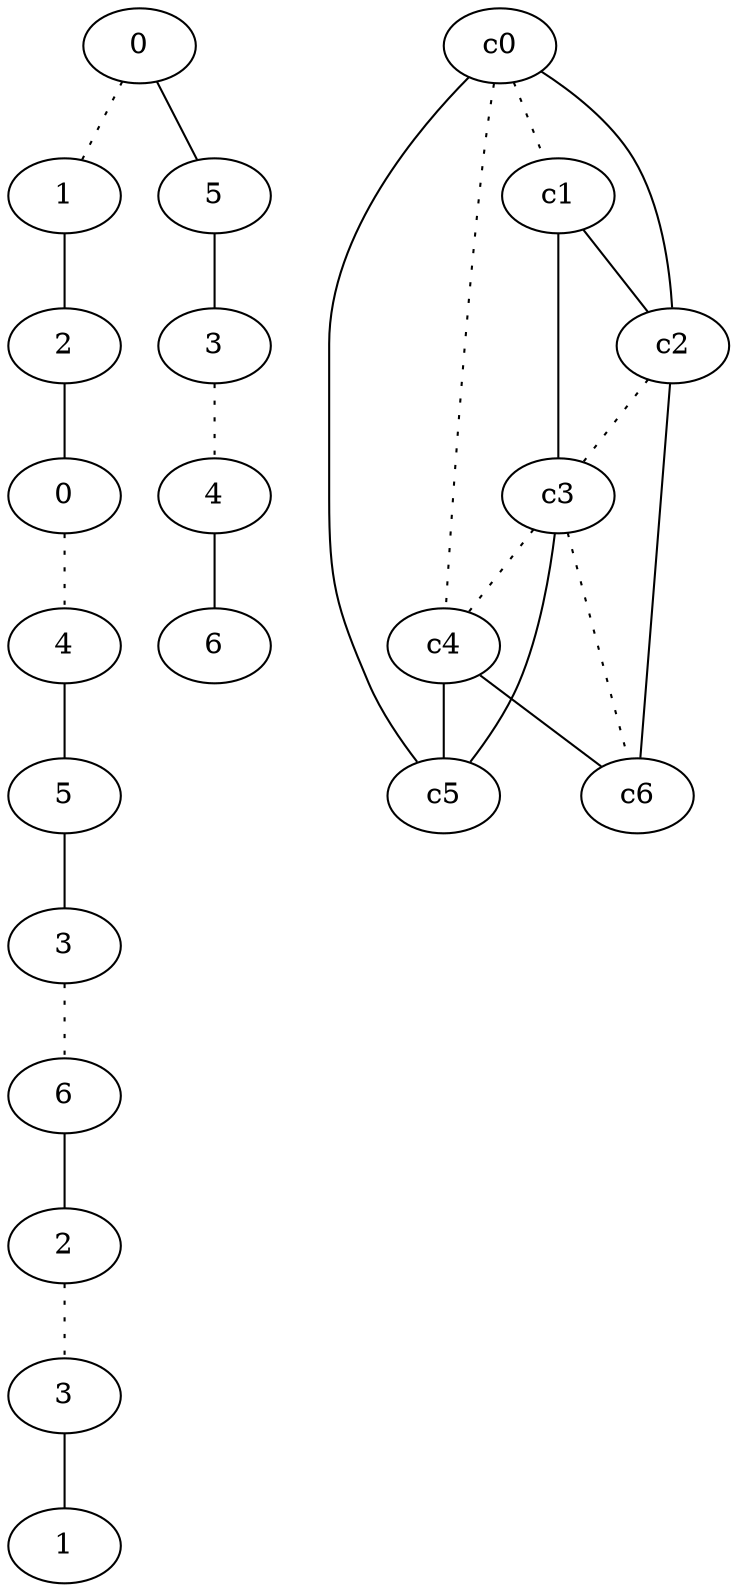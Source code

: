graph {
a0[label=0];
a1[label=1];
a2[label=2];
a3[label=0];
a4[label=4];
a5[label=5];
a6[label=3];
a7[label=6];
a8[label=2];
a9[label=3];
a10[label=1];
a11[label=5];
a12[label=3];
a13[label=4];
a14[label=6];
a0 -- a1 [style=dotted];
a0 -- a11;
a1 -- a2;
a2 -- a3;
a3 -- a4 [style=dotted];
a4 -- a5;
a5 -- a6;
a6 -- a7 [style=dotted];
a7 -- a8;
a8 -- a9 [style=dotted];
a9 -- a10;
a11 -- a12;
a12 -- a13 [style=dotted];
a13 -- a14;
c0 -- c1 [style=dotted];
c0 -- c2;
c0 -- c4 [style=dotted];
c0 -- c5;
c1 -- c2;
c1 -- c3;
c2 -- c3 [style=dotted];
c2 -- c6;
c3 -- c4 [style=dotted];
c3 -- c5;
c3 -- c6 [style=dotted];
c4 -- c5;
c4 -- c6;
}
